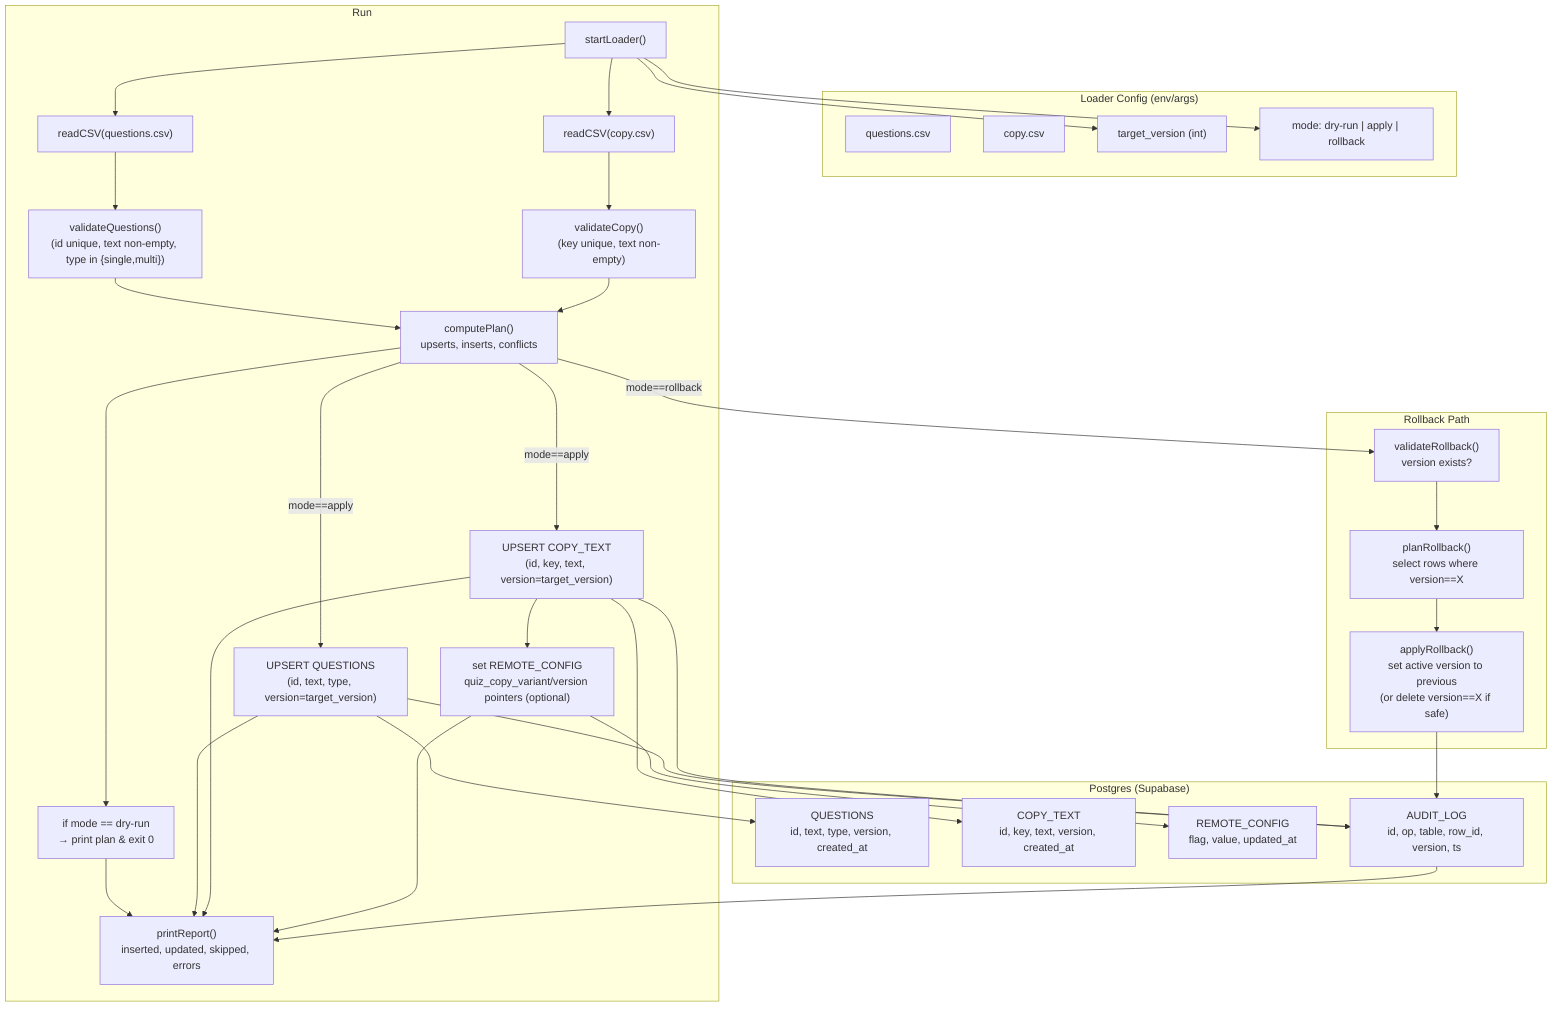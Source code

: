 flowchart TD
  %% CSV Loader with versioning, dry-run, validation, upsert, rollback

  subgraph CFG["Loader Config (env/args)"]
    srcQ["questions.csv"]
    srcC["copy.csv"]
    ver["target_version (int)"]
    mode["mode: dry-run | apply | rollback"]
  end

  subgraph OPS["Run"]
    start["startLoader()"]
    readQ["readCSV(questions.csv)"]
    readC["readCSV(copy.csv)"]
    valQ["validateQuestions()\n(id unique, text non-empty, type in {single,multi})"]
    valC["validateCopy()\n(key unique, text non-empty)"]
    plan["computePlan()\nupserts, inserts, conflicts"]
    dry["if mode == dry-run\n→ print plan & exit 0"]
    upsertQ["UPSERT QUESTIONS\n(id, text, type, version=target_version)"]
    upsertC["UPSERT COPY_TEXT\n(id, key, text, version=target_version)"]
    markLatest["set REMOTE_CONFIG\nquiz_copy_variant/version pointers (optional)"]
    report["printReport()\ninserted, updated, skipped, errors"]
  end

  subgraph DB["Postgres (Supabase)"]
    tblQ["QUESTIONS\nid, text, type, version, created_at"]
    tblC["COPY_TEXT\nid, key, text, version, created_at"]
    tblRC["REMOTE_CONFIG\nflag, value, updated_at"]
    audit["AUDIT_LOG\nid, op, table, row_id, version, ts"]
  end

  subgraph RB["Rollback Path"]
    rbCheck["validateRollback()\nversion exists?"]
    rbPlan["planRollback()\nselect rows where version==X"]
    rbApply["applyRollback()\nset active version to previous\n(or delete version==X if safe)"]
  end

  %% Flow
  start --> ver
  start --> mode
  start --> readQ --> valQ
  start --> readC --> valC
  valQ --> plan
  valC --> plan
  plan --> dry
  dry --> report

  plan -->|mode==apply| upsertQ --> audit
  upsertQ --> tblQ
  plan -->|mode==apply| upsertC --> audit
  upsertC --> tblC
  upsertC --> markLatest --> tblRC
  upsertQ --> report
  upsertC --> report
  markLatest --> report

  plan -->|mode==rollback| rbCheck --> rbPlan --> rbApply --> audit --> report